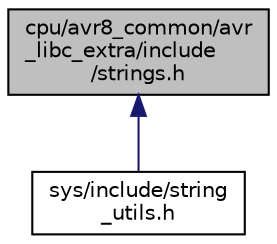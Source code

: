 digraph "cpu/avr8_common/avr_libc_extra/include/strings.h"
{
 // LATEX_PDF_SIZE
  edge [fontname="Helvetica",fontsize="10",labelfontname="Helvetica",labelfontsize="10"];
  node [fontname="Helvetica",fontsize="10",shape=record];
  Node1 [label="cpu/avr8_common/avr\l_libc_extra/include\l/strings.h",height=0.2,width=0.4,color="black", fillcolor="grey75", style="filled", fontcolor="black",tooltip="strings.h"];
  Node1 -> Node2 [dir="back",color="midnightblue",fontsize="10",style="solid",fontname="Helvetica"];
  Node2 [label="sys/include/string\l_utils.h",height=0.2,width=0.4,color="black", fillcolor="white", style="filled",URL="$string__utils_8h.html",tooltip="Utility functions that are missing in string.h"];
}
